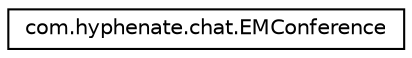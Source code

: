 digraph "类继承关系图"
{
  edge [fontname="Helvetica",fontsize="10",labelfontname="Helvetica",labelfontsize="10"];
  node [fontname="Helvetica",fontsize="10",shape=record];
  rankdir="LR";
  Node1 [label="com.hyphenate.chat.EMConference",height=0.2,width=0.4,color="black", fillcolor="white", style="filled",URL="$classcom_1_1hyphenate_1_1chat_1_1EMConference.html"];
}
